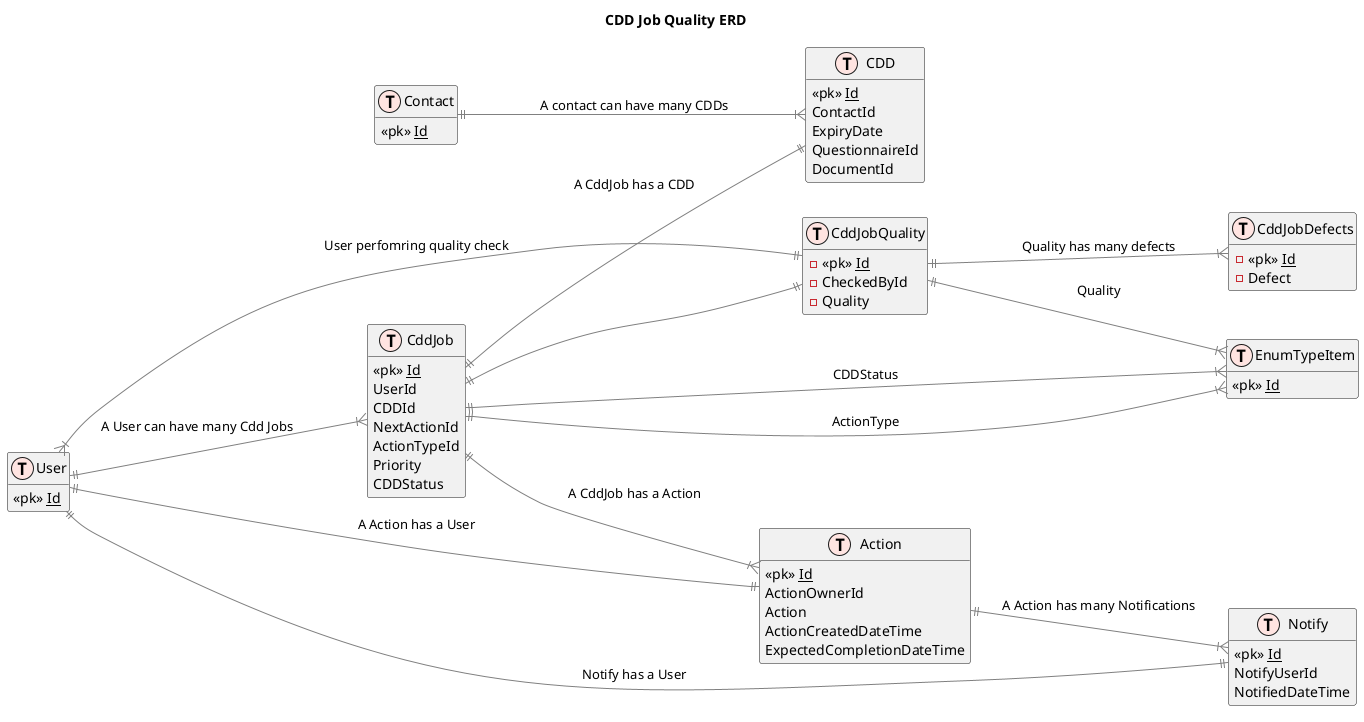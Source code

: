 @startuml

title CDD Job Quality ERD

left to right direction

!define table(x) class x << (T,mistyrose) >>   
!define view(x) class x << (V,lightblue) >>   
!define table(x) class x << (T,mistyrose) >>  
!define tr(x) class x << (R,red) >>  
!define tf(x) class x << (F,darkorange) >>   
!define af(x) class x << (F,white) >>   
!define fn(x) class x << (F,plum) >>   
!define fs(x) class x << (F,tan) >>   
!define ft(x) class x << (F,wheat) >>   
!define if(x) class x << (F,gaisboro) >>   
!define p(x) class x << (P,indianred) >>   
!define pc(x) class x << (P,lemonshiffon) >>   
!define x(x) class x << (P,linen) >>     
!define primary_key(x) <<pk>> <u>x</u>
!define foreign_key(x) <<fk>> <b>x</b>
!define link( k, y) k }--||  y
hide methods   
hide stereotypes  
skinparam classarrowcolor gray  

table(User)
{
    primary_key(Id)
}

table(Contact)
{
    primary_key(Id)
}

table(CDD)
{
    primary_key(Id)
    ContactId
    ExpiryDate
    QuestionnaireId
    DocumentId
}

table( CddJob)
{
    primary_key(Id)
    UserId
    CDDId
    NextActionId
    ActionTypeId
    Priority
    CDDStatus
}

table( CddJobQuality)
{
    -primary_key(Id)
    -CheckedById
    -Quality
}

table( CddJobDefects)
{
    -primary_key(Id)
    -Defect
}

table(Action)
{
    primary_key(Id)
    ActionOwnerId
    Action
    ActionCreatedDateTime
    ExpectedCompletionDateTime 
}

table(Notify)
{
    primary_key(Id)
    NotifyUserId
    NotifiedDateTime
}

table(EnumTypeItem)
{
    primary_key(Id)
}

User ||--|{ CddJob : A User can have many Cdd Jobs
CddJob ||--|| CDD : A CddJob has a CDD
CddJob ||--|{ EnumTypeItem : ActionType
CddJob ||--|{ Action : A CddJob has a Action
CddJob ||--|{ EnumTypeItem : CDDStatus
CddJob ||--|| CddJobQuality

Action ||--|| User : A Action has a User 
Action ||--|{ Notify : A Action has many Notifications
Notify ||--|| User : Notify has a User

Contact ||--|{ CDD : A contact can have many CDDs

CddJobQuality ||--|{ User : User perfomring quality check
CddJobQuality ||--|{ CddJobDefects : Quality has many defects
CddJobQuality ||--|{ EnumTypeItem : Quality

@enduml

